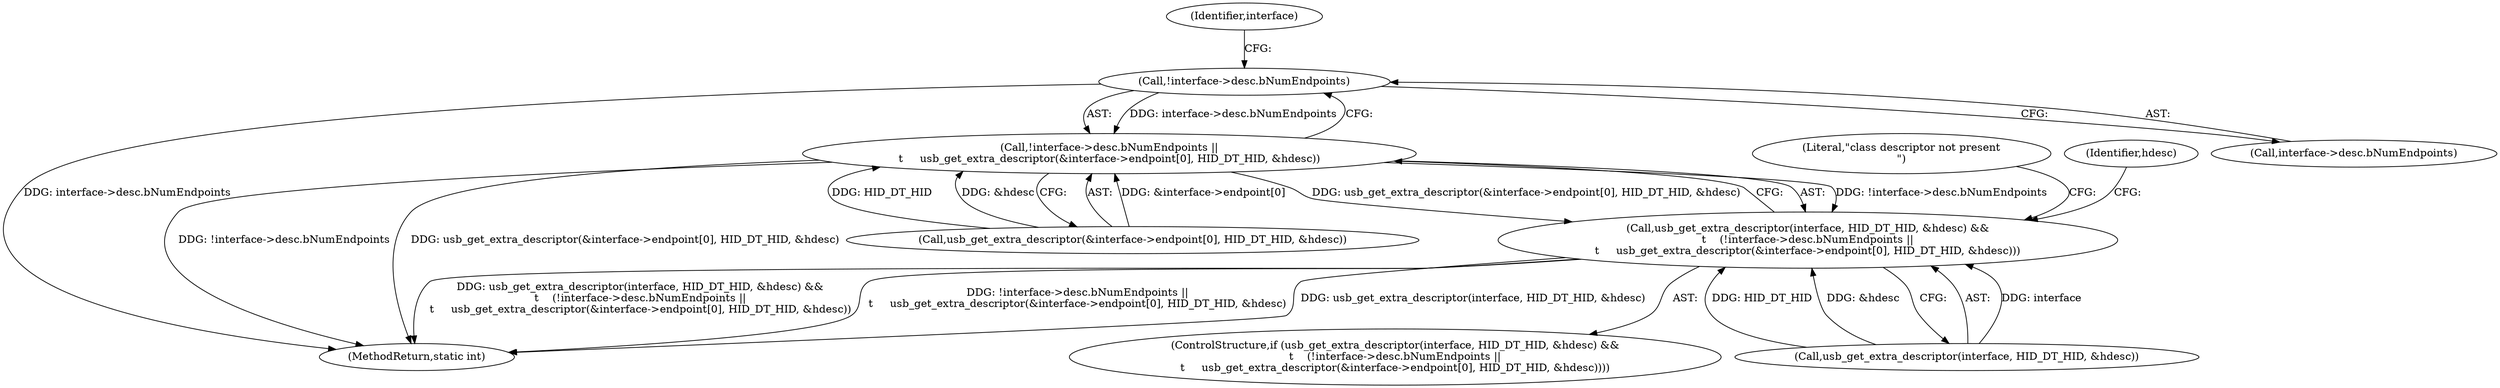 digraph "0_linux_f043bfc98c193c284e2cd768fefabe18ac2fed9b@pointer" {
"1000195" [label="(Call,!interface->desc.bNumEndpoints)"];
"1000194" [label="(Call,!interface->desc.bNumEndpoints ||\n\t     usb_get_extra_descriptor(&interface->endpoint[0], HID_DT_HID, &hdesc))"];
"1000188" [label="(Call,usb_get_extra_descriptor(interface, HID_DT_HID, &hdesc) &&\n\t    (!interface->desc.bNumEndpoints ||\n\t     usb_get_extra_descriptor(&interface->endpoint[0], HID_DT_HID, &hdesc)))"];
"1000205" [label="(Identifier,interface)"];
"1000213" [label="(Literal,\"class descriptor not present\n\")"];
"1000201" [label="(Call,usb_get_extra_descriptor(&interface->endpoint[0], HID_DT_HID, &hdesc))"];
"1000220" [label="(Identifier,hdesc)"];
"1000189" [label="(Call,usb_get_extra_descriptor(interface, HID_DT_HID, &hdesc))"];
"1000194" [label="(Call,!interface->desc.bNumEndpoints ||\n\t     usb_get_extra_descriptor(&interface->endpoint[0], HID_DT_HID, &hdesc))"];
"1000195" [label="(Call,!interface->desc.bNumEndpoints)"];
"1000369" [label="(MethodReturn,static int)"];
"1000188" [label="(Call,usb_get_extra_descriptor(interface, HID_DT_HID, &hdesc) &&\n\t    (!interface->desc.bNumEndpoints ||\n\t     usb_get_extra_descriptor(&interface->endpoint[0], HID_DT_HID, &hdesc)))"];
"1000187" [label="(ControlStructure,if (usb_get_extra_descriptor(interface, HID_DT_HID, &hdesc) &&\n\t    (!interface->desc.bNumEndpoints ||\n\t     usb_get_extra_descriptor(&interface->endpoint[0], HID_DT_HID, &hdesc))))"];
"1000196" [label="(Call,interface->desc.bNumEndpoints)"];
"1000195" -> "1000194"  [label="AST: "];
"1000195" -> "1000196"  [label="CFG: "];
"1000196" -> "1000195"  [label="AST: "];
"1000205" -> "1000195"  [label="CFG: "];
"1000194" -> "1000195"  [label="CFG: "];
"1000195" -> "1000369"  [label="DDG: interface->desc.bNumEndpoints"];
"1000195" -> "1000194"  [label="DDG: interface->desc.bNumEndpoints"];
"1000194" -> "1000188"  [label="AST: "];
"1000194" -> "1000201"  [label="CFG: "];
"1000201" -> "1000194"  [label="AST: "];
"1000188" -> "1000194"  [label="CFG: "];
"1000194" -> "1000369"  [label="DDG: usb_get_extra_descriptor(&interface->endpoint[0], HID_DT_HID, &hdesc)"];
"1000194" -> "1000369"  [label="DDG: !interface->desc.bNumEndpoints"];
"1000194" -> "1000188"  [label="DDG: !interface->desc.bNumEndpoints"];
"1000194" -> "1000188"  [label="DDG: usb_get_extra_descriptor(&interface->endpoint[0], HID_DT_HID, &hdesc)"];
"1000201" -> "1000194"  [label="DDG: &interface->endpoint[0]"];
"1000201" -> "1000194"  [label="DDG: HID_DT_HID"];
"1000201" -> "1000194"  [label="DDG: &hdesc"];
"1000188" -> "1000187"  [label="AST: "];
"1000188" -> "1000189"  [label="CFG: "];
"1000189" -> "1000188"  [label="AST: "];
"1000213" -> "1000188"  [label="CFG: "];
"1000220" -> "1000188"  [label="CFG: "];
"1000188" -> "1000369"  [label="DDG: usb_get_extra_descriptor(interface, HID_DT_HID, &hdesc) &&\n\t    (!interface->desc.bNumEndpoints ||\n\t     usb_get_extra_descriptor(&interface->endpoint[0], HID_DT_HID, &hdesc))"];
"1000188" -> "1000369"  [label="DDG: !interface->desc.bNumEndpoints ||\n\t     usb_get_extra_descriptor(&interface->endpoint[0], HID_DT_HID, &hdesc)"];
"1000188" -> "1000369"  [label="DDG: usb_get_extra_descriptor(interface, HID_DT_HID, &hdesc)"];
"1000189" -> "1000188"  [label="DDG: interface"];
"1000189" -> "1000188"  [label="DDG: HID_DT_HID"];
"1000189" -> "1000188"  [label="DDG: &hdesc"];
}
